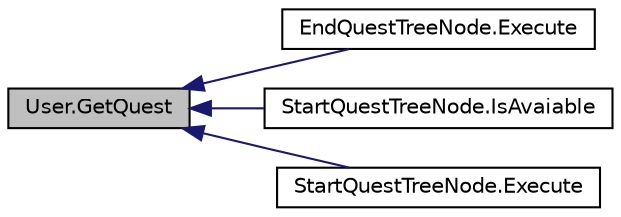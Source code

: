 digraph "User.GetQuest"
{
  edge [fontname="Helvetica",fontsize="10",labelfontname="Helvetica",labelfontsize="10"];
  node [fontname="Helvetica",fontsize="10",shape=record];
  rankdir="LR";
  Node9 [label="User.GetQuest",height=0.2,width=0.4,color="black", fillcolor="grey75", style="filled", fontcolor="black"];
  Node9 -> Node10 [dir="back",color="midnightblue",fontsize="10",style="solid",fontname="Helvetica"];
  Node10 [label="EndQuestTreeNode.Execute",height=0.2,width=0.4,color="black", fillcolor="white", style="filled",URL="$class_end_quest_tree_node.html#a57d0f133809c90ec92ed5527a1d341e8",tooltip="When the node is reached, gives a list of rewards for the player "];
  Node9 -> Node11 [dir="back",color="midnightblue",fontsize="10",style="solid",fontname="Helvetica"];
  Node11 [label="StartQuestTreeNode.IsAvaiable",height=0.2,width=0.4,color="black", fillcolor="white", style="filled",URL="$class_start_quest_tree_node.html#a02adf8e4b763afb482ff2b08af078054",tooltip="Check if the current node is avaiable. It won&#39;t be if it is starting a quest that is locked..."];
  Node9 -> Node12 [dir="back",color="midnightblue",fontsize="10",style="solid",fontname="Helvetica"];
  Node12 [label="StartQuestTreeNode.Execute",height=0.2,width=0.4,color="black", fillcolor="white", style="filled",URL="$class_start_quest_tree_node.html#a93806f03d6446985e872117ae22d7fb6",tooltip="When the node is reached, gives a list of rewards for the player "];
}
